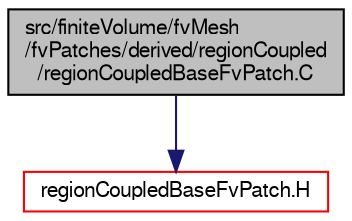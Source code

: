 digraph "src/finiteVolume/fvMesh/fvPatches/derived/regionCoupled/regionCoupledBaseFvPatch.C"
{
  bgcolor="transparent";
  edge [fontname="FreeSans",fontsize="10",labelfontname="FreeSans",labelfontsize="10"];
  node [fontname="FreeSans",fontsize="10",shape=record];
  Node1 [label="src/finiteVolume/fvMesh\l/fvPatches/derived/regionCoupled\l/regionCoupledBaseFvPatch.C",height=0.2,width=0.4,color="black", fillcolor="grey75", style="filled" fontcolor="black"];
  Node1 -> Node2 [color="midnightblue",fontsize="10",style="solid",fontname="FreeSans"];
  Node2 [label="regionCoupledBaseFvPatch.H",height=0.2,width=0.4,color="red",URL="$a05482.html"];
}
